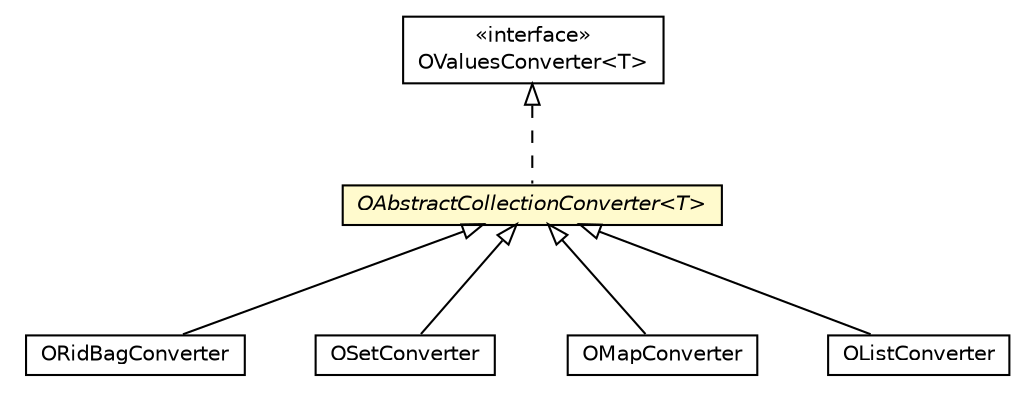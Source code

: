 #!/usr/local/bin/dot
#
# Class diagram 
# Generated by UMLGraph version R5_6-24-gf6e263 (http://www.umlgraph.org/)
#

digraph G {
	edge [fontname="Helvetica",fontsize=10,labelfontname="Helvetica",labelfontsize=10];
	node [fontname="Helvetica",fontsize=10,shape=plaintext];
	nodesep=0.25;
	ranksep=0.5;
	// com.orientechnologies.orient.core.db.tool.importer.ORidBagConverter
	c504319 [label=<<table title="com.orientechnologies.orient.core.db.tool.importer.ORidBagConverter" border="0" cellborder="1" cellspacing="0" cellpadding="2" port="p" href="./ORidBagConverter.html">
		<tr><td><table border="0" cellspacing="0" cellpadding="1">
<tr><td align="center" balign="center"> ORidBagConverter </td></tr>
		</table></td></tr>
		</table>>, URL="./ORidBagConverter.html", fontname="Helvetica", fontcolor="black", fontsize=10.0];
	// com.orientechnologies.orient.core.db.tool.importer.OSetConverter
	c504322 [label=<<table title="com.orientechnologies.orient.core.db.tool.importer.OSetConverter" border="0" cellborder="1" cellspacing="0" cellpadding="2" port="p" href="./OSetConverter.html">
		<tr><td><table border="0" cellspacing="0" cellpadding="1">
<tr><td align="center" balign="center"> OSetConverter </td></tr>
		</table></td></tr>
		</table>>, URL="./OSetConverter.html", fontname="Helvetica", fontcolor="black", fontsize=10.0];
	// com.orientechnologies.orient.core.db.tool.importer.OMapConverter
	c504323 [label=<<table title="com.orientechnologies.orient.core.db.tool.importer.OMapConverter" border="0" cellborder="1" cellspacing="0" cellpadding="2" port="p" href="./OMapConverter.html">
		<tr><td><table border="0" cellspacing="0" cellpadding="1">
<tr><td align="center" balign="center"> OMapConverter </td></tr>
		</table></td></tr>
		</table>>, URL="./OMapConverter.html", fontname="Helvetica", fontcolor="black", fontsize=10.0];
	// com.orientechnologies.orient.core.db.tool.importer.OListConverter
	c504326 [label=<<table title="com.orientechnologies.orient.core.db.tool.importer.OListConverter" border="0" cellborder="1" cellspacing="0" cellpadding="2" port="p" href="./OListConverter.html">
		<tr><td><table border="0" cellspacing="0" cellpadding="1">
<tr><td align="center" balign="center"> OListConverter </td></tr>
		</table></td></tr>
		</table>>, URL="./OListConverter.html", fontname="Helvetica", fontcolor="black", fontsize=10.0];
	// com.orientechnologies.orient.core.db.tool.importer.OValuesConverter<T>
	c504327 [label=<<table title="com.orientechnologies.orient.core.db.tool.importer.OValuesConverter" border="0" cellborder="1" cellspacing="0" cellpadding="2" port="p" href="./OValuesConverter.html">
		<tr><td><table border="0" cellspacing="0" cellpadding="1">
<tr><td align="center" balign="center"> &#171;interface&#187; </td></tr>
<tr><td align="center" balign="center"> OValuesConverter&lt;T&gt; </td></tr>
		</table></td></tr>
		</table>>, URL="./OValuesConverter.html", fontname="Helvetica", fontcolor="black", fontsize=10.0];
	// com.orientechnologies.orient.core.db.tool.importer.OAbstractCollectionConverter<T>
	c504328 [label=<<table title="com.orientechnologies.orient.core.db.tool.importer.OAbstractCollectionConverter" border="0" cellborder="1" cellspacing="0" cellpadding="2" port="p" bgcolor="lemonChiffon" href="./OAbstractCollectionConverter.html">
		<tr><td><table border="0" cellspacing="0" cellpadding="1">
<tr><td align="center" balign="center"><font face="Helvetica-Oblique"> OAbstractCollectionConverter&lt;T&gt; </font></td></tr>
		</table></td></tr>
		</table>>, URL="./OAbstractCollectionConverter.html", fontname="Helvetica", fontcolor="black", fontsize=10.0];
	//com.orientechnologies.orient.core.db.tool.importer.ORidBagConverter extends com.orientechnologies.orient.core.db.tool.importer.OAbstractCollectionConverter<com.orientechnologies.orient.core.db.record.ridbag.ORidBag>
	c504328:p -> c504319:p [dir=back,arrowtail=empty];
	//com.orientechnologies.orient.core.db.tool.importer.OSetConverter extends com.orientechnologies.orient.core.db.tool.importer.OAbstractCollectionConverter<java.util.Set>
	c504328:p -> c504322:p [dir=back,arrowtail=empty];
	//com.orientechnologies.orient.core.db.tool.importer.OMapConverter extends com.orientechnologies.orient.core.db.tool.importer.OAbstractCollectionConverter<java.util.Map>
	c504328:p -> c504323:p [dir=back,arrowtail=empty];
	//com.orientechnologies.orient.core.db.tool.importer.OListConverter extends com.orientechnologies.orient.core.db.tool.importer.OAbstractCollectionConverter<java.util.List>
	c504328:p -> c504326:p [dir=back,arrowtail=empty];
	//com.orientechnologies.orient.core.db.tool.importer.OAbstractCollectionConverter<T> implements com.orientechnologies.orient.core.db.tool.importer.OValuesConverter<T>
	c504327:p -> c504328:p [dir=back,arrowtail=empty,style=dashed];
}

